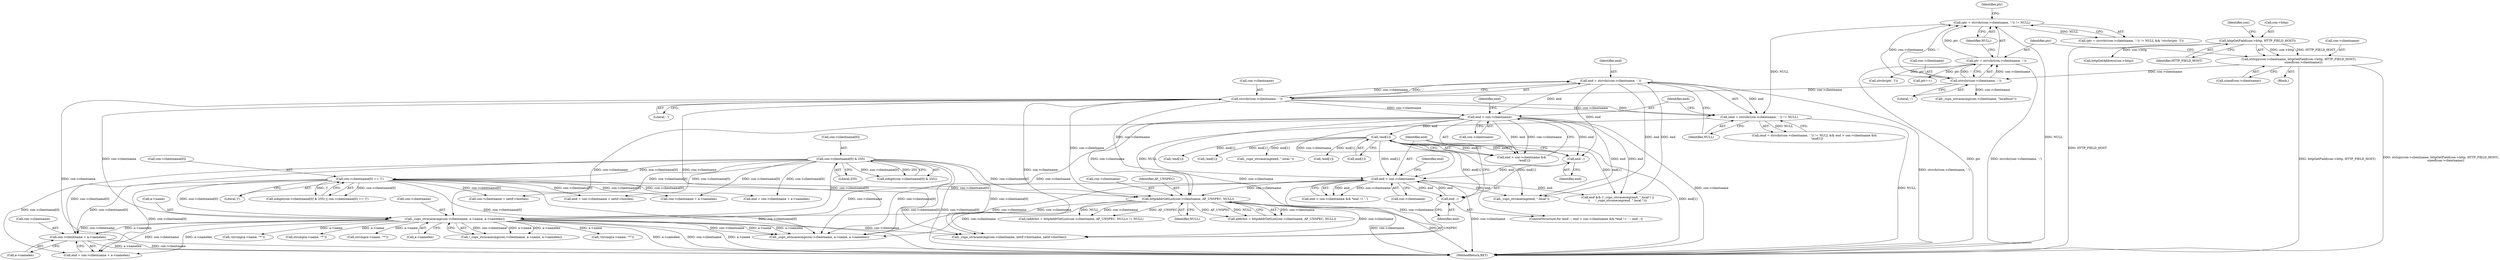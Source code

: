 digraph "0_cups_afa80cb2b457bf8d64f775bed307588610476c41@pointer" {
"1000336" [label="(Call,con->clientname + a->namelen)"];
"1000265" [label="(Call,con->clientname[0] & 255)"];
"1000272" [label="(Call,con->clientname[0] == '[')"];
"1000323" [label="(Call,_cups_strncasecmp(con->clientname, a->name, a->namelen))"];
"1000285" [label="(Call,httpAddrGetList(con->clientname, AF_UNSPEC, NULL))"];
"1000223" [label="(Call,end > con->clientname)"];
"1000214" [label="(Call,end = strrchr(con->clientname, '.'))"];
"1000216" [label="(Call,strrchr(con->clientname, '.'))"];
"1000146" [label="(Call,strrchr(con->clientname, ':'))"];
"1000128" [label="(Call,strlcpy(con->clientname, httpGetField(con->http, HTTP_FIELD_HOST),\n          sizeof(con->clientname)))"];
"1000132" [label="(Call,httpGetField(con->http, HTTP_FIELD_HOST))"];
"1000237" [label="(Call,end > con->clientname)"];
"1000234" [label="(Call,end --)"];
"1000228" [label="(Call,!end[1])"];
"1000246" [label="(Call,end --)"];
"1000213" [label="(Call,(end = strrchr(con->clientname, '.')) != NULL)"];
"1000143" [label="(Call,(ptr = strrchr(con->clientname, ':')) != NULL)"];
"1000144" [label="(Call,ptr = strrchr(con->clientname, ':'))"];
"1000142" [label="(Call,(ptr = strrchr(con->clientname, ':')) != NULL && !strchr(ptr, ']'))"];
"1000217" [label="(Call,con->clientname)"];
"1000334" [label="(Call,end = con->clientname + a->namelen)"];
"1000186" [label="(Call,_cups_strcasecmp(con->clientname, \"localhost\"))"];
"1000272" [label="(Call,con->clientname[0] == '[')"];
"1000290" [label="(Identifier,NULL)"];
"1000385" [label="(Call,_cups_strncasecmp(con->clientname, a->name, a->namelen))"];
"1000273" [label="(Call,con->clientname[0])"];
"1000375" [label="(Call,!strcmp(a->name, \"*\"))"];
"1000147" [label="(Call,con->clientname)"];
"1000154" [label="(Identifier,ptr)"];
"1000336" [label="(Call,con->clientname + a->namelen)"];
"1000451" [label="(Call,con->clientname + netif->hostlen)"];
"1000253" [label="(Call,_cups_strcasecmp(end, \".local\"))"];
"1000236" [label="(Call,end > con->clientname && *end != '.')"];
"1000139" [label="(Identifier,con)"];
"1000225" [label="(Call,con->clientname)"];
"1000323" [label="(Call,_cups_strncasecmp(con->clientname, a->name, a->namelen))"];
"1000476" [label="(MethodReturn,RET)"];
"1000353" [label="(Call,!end[1])"];
"1000285" [label="(Call,httpAddrGetList(con->clientname, AF_UNSPEC, NULL))"];
"1000337" [label="(Call,con->clientname)"];
"1000153" [label="(Call,strchr(ptr, ']'))"];
"1000150" [label="(Literal,':')"];
"1000238" [label="(Identifier,end)"];
"1000222" [label="(Call,end > con->clientname &&\n      !end[1])"];
"1000221" [label="(Identifier,NULL)"];
"1000146" [label="(Call,strrchr(con->clientname, ':'))"];
"1000376" [label="(Call,strcmp(a->name, \"*\"))"];
"1000129" [label="(Call,con->clientname)"];
"1000415" [label="(Call,!end[1])"];
"1000314" [label="(Call,strcmp(a->name, \"*\"))"];
"1000128" [label="(Call,strlcpy(con->clientname, httpGetField(con->http, HTTP_FIELD_HOST),\n          sizeof(con->clientname)))"];
"1000234" [label="(Call,end --)"];
"1000249" [label="(Call,end && (!_cups_strcasecmp(end, \".local\") ||\n\t      !_cups_strcasecmp(end, \".local.\")))"];
"1000330" [label="(Call,a->namelen)"];
"1000327" [label="(Call,a->name)"];
"1000322" [label="(Call,!_cups_strncasecmp(con->clientname, a->name, a->namelen))"];
"1000233" [label="(ControlStructure,for (end --; end > con->clientname && *end != '.'; end --))"];
"1000237" [label="(Call,end > con->clientname)"];
"1000159" [label="(Call,ptr++)"];
"1000257" [label="(Call,_cups_strcasecmp(end, \".local.\"))"];
"1000265" [label="(Call,con->clientname[0] & 255)"];
"1000145" [label="(Identifier,ptr)"];
"1000235" [label="(Identifier,end)"];
"1000244" [label="(Identifier,end)"];
"1000449" [label="(Call,end = con->clientname + netif->hostlen)"];
"1000137" [label="(Call,sizeof(con->clientname))"];
"1000215" [label="(Identifier,end)"];
"1000286" [label="(Call,con->clientname)"];
"1000230" [label="(Identifier,end)"];
"1000468" [label="(Call,!end[1])"];
"1000214" [label="(Call,end = strrchr(con->clientname, '.'))"];
"1000282" [label="(Call,(addrlist = httpAddrGetList(con->clientname, AF_UNSPEC, NULL)) != NULL)"];
"1000220" [label="(Literal,'.')"];
"1000228" [label="(Call,!end[1])"];
"1000246" [label="(Call,end --)"];
"1000438" [label="(Call,_cups_strncasecmp(con->clientname, netif->hostname, netif->hostlen))"];
"1000340" [label="(Call,a->namelen)"];
"1000229" [label="(Call,end[1])"];
"1000278" [label="(Literal,'[')"];
"1000216" [label="(Call,strrchr(con->clientname, '.'))"];
"1000271" [label="(Literal,255)"];
"1000224" [label="(Identifier,end)"];
"1000398" [label="(Call,con->clientname + a->namelen)"];
"1000239" [label="(Call,con->clientname)"];
"1000178" [label="(Call,httpGetAddress(con->http))"];
"1000213" [label="(Call,(end = strrchr(con->clientname, '.')) != NULL)"];
"1000313" [label="(Call,!strcmp(a->name, \"*\"))"];
"1000324" [label="(Call,con->clientname)"];
"1000151" [label="(Identifier,NULL)"];
"1000144" [label="(Call,ptr = strrchr(con->clientname, ':'))"];
"1000143" [label="(Call,(ptr = strrchr(con->clientname, ':')) != NULL)"];
"1000289" [label="(Identifier,AF_UNSPEC)"];
"1000264" [label="(Call,isdigit(con->clientname[0] & 255))"];
"1000396" [label="(Call,end = con->clientname + a->namelen)"];
"1000132" [label="(Call,httpGetField(con->http, HTTP_FIELD_HOST))"];
"1000212" [label="(Call,(end = strrchr(con->clientname, '.')) != NULL && end > con->clientname &&\n      !end[1])"];
"1000247" [label="(Identifier,end)"];
"1000266" [label="(Call,con->clientname[0])"];
"1000283" [label="(Call,addrlist = httpAddrGetList(con->clientname, AF_UNSPEC, NULL))"];
"1000263" [label="(Call,isdigit(con->clientname[0] & 255) || con->clientname[0] == '[')"];
"1000123" [label="(Block,)"];
"1000133" [label="(Call,con->http)"];
"1000223" [label="(Call,end > con->clientname)"];
"1000136" [label="(Identifier,HTTP_FIELD_HOST)"];
"1000336" -> "1000334"  [label="AST: "];
"1000336" -> "1000340"  [label="CFG: "];
"1000337" -> "1000336"  [label="AST: "];
"1000340" -> "1000336"  [label="AST: "];
"1000334" -> "1000336"  [label="CFG: "];
"1000336" -> "1000476"  [label="DDG: a->namelen"];
"1000336" -> "1000476"  [label="DDG: con->clientname"];
"1000265" -> "1000336"  [label="DDG: con->clientname[0]"];
"1000272" -> "1000336"  [label="DDG: con->clientname[0]"];
"1000323" -> "1000336"  [label="DDG: con->clientname"];
"1000323" -> "1000336"  [label="DDG: a->namelen"];
"1000265" -> "1000264"  [label="AST: "];
"1000265" -> "1000271"  [label="CFG: "];
"1000266" -> "1000265"  [label="AST: "];
"1000271" -> "1000265"  [label="AST: "];
"1000264" -> "1000265"  [label="CFG: "];
"1000265" -> "1000476"  [label="DDG: con->clientname[0]"];
"1000265" -> "1000264"  [label="DDG: con->clientname[0]"];
"1000265" -> "1000264"  [label="DDG: 255"];
"1000265" -> "1000272"  [label="DDG: con->clientname[0]"];
"1000265" -> "1000285"  [label="DDG: con->clientname[0]"];
"1000265" -> "1000323"  [label="DDG: con->clientname[0]"];
"1000265" -> "1000334"  [label="DDG: con->clientname[0]"];
"1000265" -> "1000385"  [label="DDG: con->clientname[0]"];
"1000265" -> "1000396"  [label="DDG: con->clientname[0]"];
"1000265" -> "1000398"  [label="DDG: con->clientname[0]"];
"1000265" -> "1000438"  [label="DDG: con->clientname[0]"];
"1000265" -> "1000449"  [label="DDG: con->clientname[0]"];
"1000265" -> "1000451"  [label="DDG: con->clientname[0]"];
"1000272" -> "1000263"  [label="AST: "];
"1000272" -> "1000278"  [label="CFG: "];
"1000273" -> "1000272"  [label="AST: "];
"1000278" -> "1000272"  [label="AST: "];
"1000263" -> "1000272"  [label="CFG: "];
"1000272" -> "1000476"  [label="DDG: con->clientname[0]"];
"1000272" -> "1000263"  [label="DDG: con->clientname[0]"];
"1000272" -> "1000263"  [label="DDG: '['"];
"1000272" -> "1000285"  [label="DDG: con->clientname[0]"];
"1000272" -> "1000323"  [label="DDG: con->clientname[0]"];
"1000272" -> "1000334"  [label="DDG: con->clientname[0]"];
"1000272" -> "1000385"  [label="DDG: con->clientname[0]"];
"1000272" -> "1000396"  [label="DDG: con->clientname[0]"];
"1000272" -> "1000398"  [label="DDG: con->clientname[0]"];
"1000272" -> "1000438"  [label="DDG: con->clientname[0]"];
"1000272" -> "1000449"  [label="DDG: con->clientname[0]"];
"1000272" -> "1000451"  [label="DDG: con->clientname[0]"];
"1000323" -> "1000322"  [label="AST: "];
"1000323" -> "1000330"  [label="CFG: "];
"1000324" -> "1000323"  [label="AST: "];
"1000327" -> "1000323"  [label="AST: "];
"1000330" -> "1000323"  [label="AST: "];
"1000322" -> "1000323"  [label="CFG: "];
"1000323" -> "1000476"  [label="DDG: a->namelen"];
"1000323" -> "1000476"  [label="DDG: con->clientname"];
"1000323" -> "1000476"  [label="DDG: a->name"];
"1000323" -> "1000313"  [label="DDG: a->name"];
"1000323" -> "1000314"  [label="DDG: a->name"];
"1000323" -> "1000322"  [label="DDG: con->clientname"];
"1000323" -> "1000322"  [label="DDG: a->name"];
"1000323" -> "1000322"  [label="DDG: a->namelen"];
"1000285" -> "1000323"  [label="DDG: con->clientname"];
"1000223" -> "1000323"  [label="DDG: con->clientname"];
"1000237" -> "1000323"  [label="DDG: con->clientname"];
"1000216" -> "1000323"  [label="DDG: con->clientname"];
"1000323" -> "1000334"  [label="DDG: con->clientname"];
"1000323" -> "1000334"  [label="DDG: a->namelen"];
"1000323" -> "1000375"  [label="DDG: a->name"];
"1000323" -> "1000376"  [label="DDG: a->name"];
"1000323" -> "1000385"  [label="DDG: con->clientname"];
"1000323" -> "1000385"  [label="DDG: a->name"];
"1000323" -> "1000385"  [label="DDG: a->namelen"];
"1000323" -> "1000438"  [label="DDG: con->clientname"];
"1000285" -> "1000283"  [label="AST: "];
"1000285" -> "1000290"  [label="CFG: "];
"1000286" -> "1000285"  [label="AST: "];
"1000289" -> "1000285"  [label="AST: "];
"1000290" -> "1000285"  [label="AST: "];
"1000283" -> "1000285"  [label="CFG: "];
"1000285" -> "1000476"  [label="DDG: con->clientname"];
"1000285" -> "1000476"  [label="DDG: AF_UNSPEC"];
"1000285" -> "1000282"  [label="DDG: con->clientname"];
"1000285" -> "1000282"  [label="DDG: AF_UNSPEC"];
"1000285" -> "1000282"  [label="DDG: NULL"];
"1000285" -> "1000283"  [label="DDG: con->clientname"];
"1000285" -> "1000283"  [label="DDG: AF_UNSPEC"];
"1000285" -> "1000283"  [label="DDG: NULL"];
"1000223" -> "1000285"  [label="DDG: con->clientname"];
"1000237" -> "1000285"  [label="DDG: con->clientname"];
"1000216" -> "1000285"  [label="DDG: con->clientname"];
"1000213" -> "1000285"  [label="DDG: NULL"];
"1000285" -> "1000385"  [label="DDG: con->clientname"];
"1000285" -> "1000438"  [label="DDG: con->clientname"];
"1000223" -> "1000222"  [label="AST: "];
"1000223" -> "1000225"  [label="CFG: "];
"1000224" -> "1000223"  [label="AST: "];
"1000225" -> "1000223"  [label="AST: "];
"1000230" -> "1000223"  [label="CFG: "];
"1000222" -> "1000223"  [label="CFG: "];
"1000223" -> "1000476"  [label="DDG: con->clientname"];
"1000223" -> "1000222"  [label="DDG: end"];
"1000223" -> "1000222"  [label="DDG: con->clientname"];
"1000214" -> "1000223"  [label="DDG: end"];
"1000216" -> "1000223"  [label="DDG: con->clientname"];
"1000223" -> "1000228"  [label="DDG: end"];
"1000223" -> "1000234"  [label="DDG: end"];
"1000223" -> "1000237"  [label="DDG: con->clientname"];
"1000223" -> "1000249"  [label="DDG: end"];
"1000223" -> "1000253"  [label="DDG: end"];
"1000223" -> "1000385"  [label="DDG: con->clientname"];
"1000223" -> "1000438"  [label="DDG: con->clientname"];
"1000214" -> "1000213"  [label="AST: "];
"1000214" -> "1000216"  [label="CFG: "];
"1000215" -> "1000214"  [label="AST: "];
"1000216" -> "1000214"  [label="AST: "];
"1000221" -> "1000214"  [label="CFG: "];
"1000214" -> "1000476"  [label="DDG: strrchr(con->clientname, '.')"];
"1000214" -> "1000213"  [label="DDG: end"];
"1000216" -> "1000214"  [label="DDG: con->clientname"];
"1000216" -> "1000214"  [label="DDG: '.'"];
"1000214" -> "1000234"  [label="DDG: end"];
"1000214" -> "1000249"  [label="DDG: end"];
"1000214" -> "1000253"  [label="DDG: end"];
"1000216" -> "1000220"  [label="CFG: "];
"1000217" -> "1000216"  [label="AST: "];
"1000220" -> "1000216"  [label="AST: "];
"1000216" -> "1000476"  [label="DDG: con->clientname"];
"1000216" -> "1000213"  [label="DDG: con->clientname"];
"1000216" -> "1000213"  [label="DDG: '.'"];
"1000146" -> "1000216"  [label="DDG: con->clientname"];
"1000216" -> "1000237"  [label="DDG: con->clientname"];
"1000216" -> "1000385"  [label="DDG: con->clientname"];
"1000216" -> "1000438"  [label="DDG: con->clientname"];
"1000146" -> "1000144"  [label="AST: "];
"1000146" -> "1000150"  [label="CFG: "];
"1000147" -> "1000146"  [label="AST: "];
"1000150" -> "1000146"  [label="AST: "];
"1000144" -> "1000146"  [label="CFG: "];
"1000146" -> "1000143"  [label="DDG: con->clientname"];
"1000146" -> "1000143"  [label="DDG: ':'"];
"1000146" -> "1000144"  [label="DDG: con->clientname"];
"1000146" -> "1000144"  [label="DDG: ':'"];
"1000128" -> "1000146"  [label="DDG: con->clientname"];
"1000146" -> "1000186"  [label="DDG: con->clientname"];
"1000128" -> "1000123"  [label="AST: "];
"1000128" -> "1000137"  [label="CFG: "];
"1000129" -> "1000128"  [label="AST: "];
"1000132" -> "1000128"  [label="AST: "];
"1000137" -> "1000128"  [label="AST: "];
"1000145" -> "1000128"  [label="CFG: "];
"1000128" -> "1000476"  [label="DDG: httpGetField(con->http, HTTP_FIELD_HOST)"];
"1000128" -> "1000476"  [label="DDG: strlcpy(con->clientname, httpGetField(con->http, HTTP_FIELD_HOST),\n          sizeof(con->clientname))"];
"1000132" -> "1000128"  [label="DDG: con->http"];
"1000132" -> "1000128"  [label="DDG: HTTP_FIELD_HOST"];
"1000132" -> "1000136"  [label="CFG: "];
"1000133" -> "1000132"  [label="AST: "];
"1000136" -> "1000132"  [label="AST: "];
"1000139" -> "1000132"  [label="CFG: "];
"1000132" -> "1000476"  [label="DDG: HTTP_FIELD_HOST"];
"1000132" -> "1000178"  [label="DDG: con->http"];
"1000237" -> "1000236"  [label="AST: "];
"1000237" -> "1000239"  [label="CFG: "];
"1000238" -> "1000237"  [label="AST: "];
"1000239" -> "1000237"  [label="AST: "];
"1000244" -> "1000237"  [label="CFG: "];
"1000236" -> "1000237"  [label="CFG: "];
"1000237" -> "1000476"  [label="DDG: con->clientname"];
"1000237" -> "1000236"  [label="DDG: end"];
"1000237" -> "1000236"  [label="DDG: con->clientname"];
"1000234" -> "1000237"  [label="DDG: end"];
"1000228" -> "1000237"  [label="DDG: end[1]"];
"1000246" -> "1000237"  [label="DDG: end"];
"1000237" -> "1000246"  [label="DDG: end"];
"1000237" -> "1000249"  [label="DDG: end"];
"1000237" -> "1000253"  [label="DDG: end"];
"1000237" -> "1000385"  [label="DDG: con->clientname"];
"1000237" -> "1000438"  [label="DDG: con->clientname"];
"1000234" -> "1000233"  [label="AST: "];
"1000234" -> "1000235"  [label="CFG: "];
"1000235" -> "1000234"  [label="AST: "];
"1000238" -> "1000234"  [label="CFG: "];
"1000228" -> "1000234"  [label="DDG: end[1]"];
"1000228" -> "1000222"  [label="AST: "];
"1000228" -> "1000229"  [label="CFG: "];
"1000229" -> "1000228"  [label="AST: "];
"1000222" -> "1000228"  [label="CFG: "];
"1000228" -> "1000476"  [label="DDG: end[1]"];
"1000228" -> "1000222"  [label="DDG: end[1]"];
"1000228" -> "1000246"  [label="DDG: end[1]"];
"1000228" -> "1000249"  [label="DDG: end[1]"];
"1000228" -> "1000253"  [label="DDG: end[1]"];
"1000228" -> "1000257"  [label="DDG: end[1]"];
"1000228" -> "1000353"  [label="DDG: end[1]"];
"1000228" -> "1000415"  [label="DDG: end[1]"];
"1000228" -> "1000468"  [label="DDG: end[1]"];
"1000246" -> "1000233"  [label="AST: "];
"1000246" -> "1000247"  [label="CFG: "];
"1000247" -> "1000246"  [label="AST: "];
"1000238" -> "1000246"  [label="CFG: "];
"1000213" -> "1000212"  [label="AST: "];
"1000213" -> "1000221"  [label="CFG: "];
"1000221" -> "1000213"  [label="AST: "];
"1000224" -> "1000213"  [label="CFG: "];
"1000212" -> "1000213"  [label="CFG: "];
"1000213" -> "1000476"  [label="DDG: NULL"];
"1000213" -> "1000212"  [label="DDG: NULL"];
"1000143" -> "1000213"  [label="DDG: NULL"];
"1000143" -> "1000142"  [label="AST: "];
"1000143" -> "1000151"  [label="CFG: "];
"1000144" -> "1000143"  [label="AST: "];
"1000151" -> "1000143"  [label="AST: "];
"1000154" -> "1000143"  [label="CFG: "];
"1000142" -> "1000143"  [label="CFG: "];
"1000143" -> "1000476"  [label="DDG: NULL"];
"1000143" -> "1000142"  [label="DDG: NULL"];
"1000144" -> "1000143"  [label="DDG: ptr"];
"1000145" -> "1000144"  [label="AST: "];
"1000151" -> "1000144"  [label="CFG: "];
"1000144" -> "1000476"  [label="DDG: ptr"];
"1000144" -> "1000476"  [label="DDG: strrchr(con->clientname, ':')"];
"1000144" -> "1000153"  [label="DDG: ptr"];
"1000144" -> "1000159"  [label="DDG: ptr"];
}
